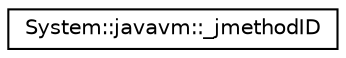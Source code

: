digraph G
{
  edge [fontname="Helvetica",fontsize="10",labelfontname="Helvetica",labelfontsize="10"];
  node [fontname="Helvetica",fontsize="10",shape=record];
  rankdir="LR";
  Node1 [label="System::javavm::_jmethodID",height=0.2,width=0.4,color="black", fillcolor="white", style="filled",URL="$struct_system_1_1javavm_1_1__jmethod_i_d.html"];
}
